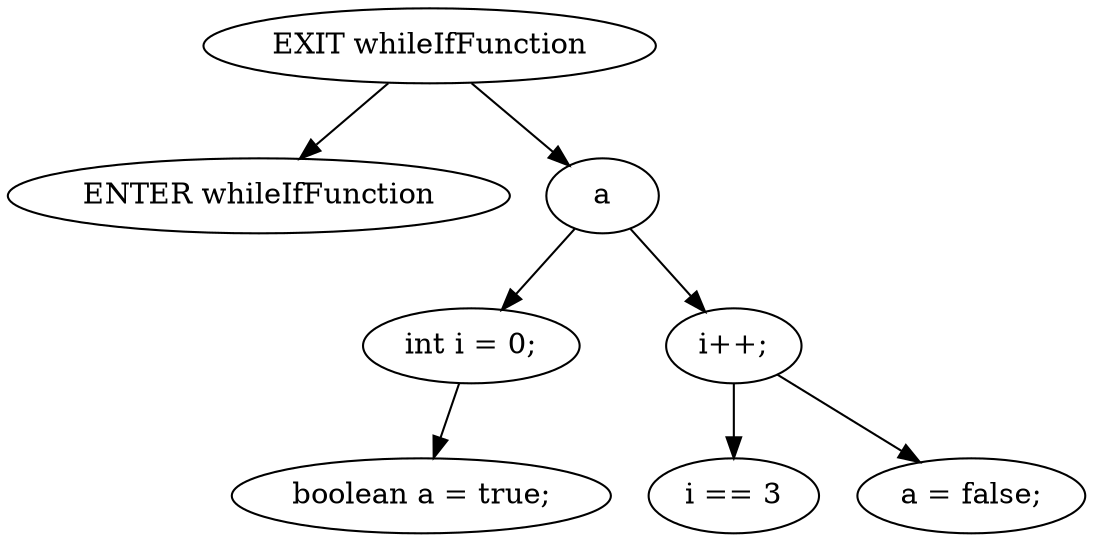 digraph G {
  0 [ label="ENTER whileIfFunction" ];
  1 [ label="EXIT whileIfFunction" ];
  2 [ label="boolean a = true;" ];
  3 [ label="int i = 0;" ];
  4 [ label="a" ];
  5 [ label="i == 3" ];
  6 [ label="a = false;" ];
  7 [ label="i++;" ];
  4 -> 7;
  3 -> 2;
  1 -> 4;
  7 -> 6;
  4 -> 3;
  1 -> 0;
  7 -> 5;
}

